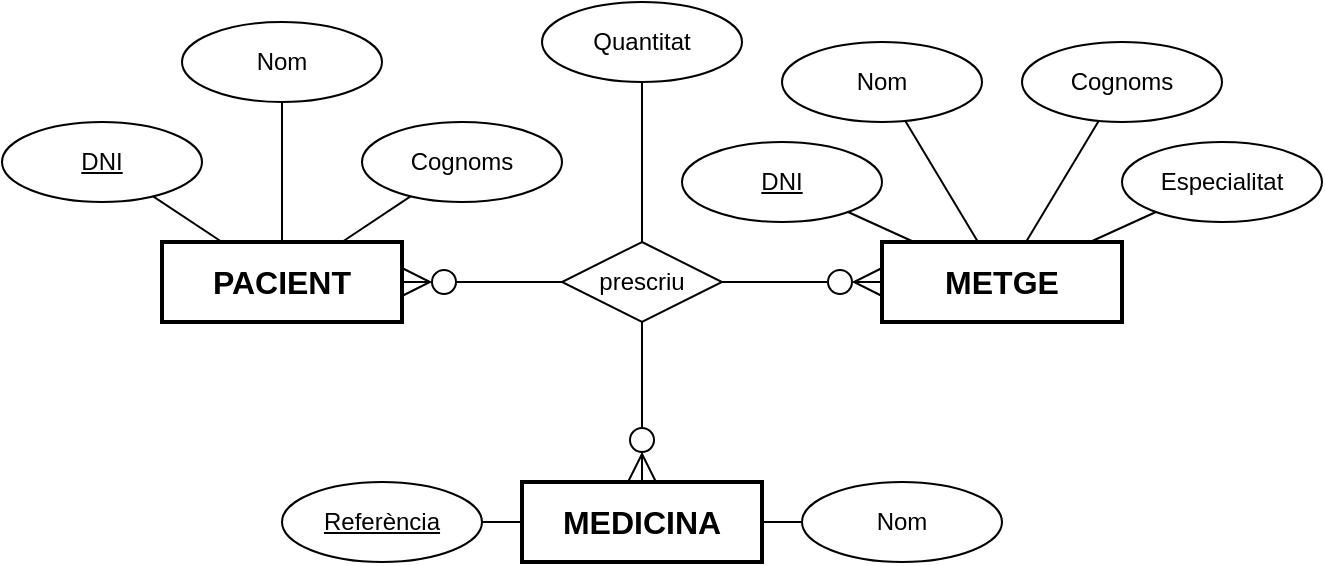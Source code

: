 <mxfile version="22.0.8" type="device">
  <diagram name="Pàgina-1" id="LotDB5goZWibAtrZcXVA">
    <mxGraphModel dx="2074" dy="1112" grid="1" gridSize="10" guides="1" tooltips="1" connect="1" arrows="1" fold="1" page="1" pageScale="1" pageWidth="827" pageHeight="1169" math="0" shadow="0">
      <root>
        <mxCell id="0" />
        <mxCell id="1" parent="0" />
        <mxCell id="KG0StfkNir3XoQohIIo--4" style="edgeStyle=orthogonalEdgeStyle;rounded=0;orthogonalLoop=1;jettySize=auto;html=1;endArrow=ERzeroToMany;endFill=0;endSize=12;" parent="1" source="JL3QqNiagAQGArMXBNMZ-3" target="KG0StfkNir3XoQohIIo--17" edge="1">
          <mxGeometry relative="1" as="geometry">
            <mxPoint x="300" y="340" as="sourcePoint" />
          </mxGeometry>
        </mxCell>
        <mxCell id="KG0StfkNir3XoQohIIo--7" value="DNI" style="ellipse;whiteSpace=wrap;html=1;align=center;fontStyle=4;" parent="1" vertex="1">
          <mxGeometry x="380" y="430" width="100" height="40" as="geometry" />
        </mxCell>
        <mxCell id="KG0StfkNir3XoQohIIo--8" style="rounded=0;orthogonalLoop=1;jettySize=auto;html=1;endArrow=none;endFill=0;endSize=12;" parent="1" source="KG0StfkNir3XoQohIIo--7" target="K2Vr2lqBZdeUk_6kq47P-1" edge="1">
          <mxGeometry relative="1" as="geometry">
            <mxPoint x="690" y="291.11" as="sourcePoint" />
            <mxPoint x="700" y="399.999" as="targetPoint" />
          </mxGeometry>
        </mxCell>
        <mxCell id="KG0StfkNir3XoQohIIo--17" value="MEDICINA" style="whiteSpace=wrap;html=1;align=center;fontStyle=1;fontSize=16;strokeWidth=2;" parent="1" vertex="1">
          <mxGeometry x="300" y="600" width="120" height="40" as="geometry" />
        </mxCell>
        <mxCell id="2hwhCJvz4wZyFLHFZ6e8-1" value="Nom" style="ellipse;whiteSpace=wrap;html=1;align=center;fontStyle=0;" parent="1" vertex="1">
          <mxGeometry x="430" y="380" width="100" height="40" as="geometry" />
        </mxCell>
        <mxCell id="2hwhCJvz4wZyFLHFZ6e8-2" style="rounded=0;orthogonalLoop=1;jettySize=auto;html=1;endArrow=none;endFill=0;endSize=12;" parent="1" source="2hwhCJvz4wZyFLHFZ6e8-1" target="K2Vr2lqBZdeUk_6kq47P-1" edge="1">
          <mxGeometry relative="1" as="geometry">
            <mxPoint x="536" y="360.11" as="sourcePoint" />
            <mxPoint x="720" y="391.11" as="targetPoint" />
          </mxGeometry>
        </mxCell>
        <mxCell id="2hwhCJvz4wZyFLHFZ6e8-13" value="Cognoms" style="ellipse;whiteSpace=wrap;html=1;align=center;fontStyle=0;" parent="1" vertex="1">
          <mxGeometry x="550" y="380" width="100" height="40" as="geometry" />
        </mxCell>
        <mxCell id="2hwhCJvz4wZyFLHFZ6e8-14" style="rounded=0;orthogonalLoop=1;jettySize=auto;html=1;endArrow=none;endFill=0;endSize=12;" parent="1" source="2hwhCJvz4wZyFLHFZ6e8-13" target="K2Vr2lqBZdeUk_6kq47P-1" edge="1">
          <mxGeometry relative="1" as="geometry">
            <mxPoint x="699" y="377" as="sourcePoint" />
            <mxPoint x="724" y="391.11" as="targetPoint" />
          </mxGeometry>
        </mxCell>
        <mxCell id="74XPCxeHHc0xWopGy508-1" style="edgeStyle=orthogonalEdgeStyle;rounded=0;orthogonalLoop=1;jettySize=auto;html=1;endArrow=ERzeroToMany;endFill=0;endSize=12;" parent="1" source="K2Vr2lqBZdeUk_6kq47P-3" target="K2Vr2lqBZdeUk_6kq47P-2" edge="1">
          <mxGeometry relative="1" as="geometry">
            <mxPoint x="300" y="380" as="sourcePoint" />
            <mxPoint x="250" y="310" as="targetPoint" />
          </mxGeometry>
        </mxCell>
        <mxCell id="K2Vr2lqBZdeUk_6kq47P-1" value="METGE" style="whiteSpace=wrap;html=1;align=center;fontStyle=1;fontSize=16;strokeWidth=2;" parent="1" vertex="1">
          <mxGeometry x="480" y="480" width="120" height="40" as="geometry" />
        </mxCell>
        <mxCell id="K2Vr2lqBZdeUk_6kq47P-2" value="PACIENT" style="whiteSpace=wrap;html=1;align=center;fontStyle=1;fontSize=16;strokeWidth=2;" parent="1" vertex="1">
          <mxGeometry x="120" y="480" width="120" height="40" as="geometry" />
        </mxCell>
        <mxCell id="K2Vr2lqBZdeUk_6kq47P-3" value="prescriu" style="rhombus;whiteSpace=wrap;html=1;" parent="1" vertex="1">
          <mxGeometry x="320" y="480" width="80" height="40" as="geometry" />
        </mxCell>
        <mxCell id="K2Vr2lqBZdeUk_6kq47P-4" style="edgeStyle=orthogonalEdgeStyle;rounded=0;orthogonalLoop=1;jettySize=auto;html=1;endArrow=ERzeroToMany;endFill=0;endSize=12;" parent="1" source="K2Vr2lqBZdeUk_6kq47P-3" target="K2Vr2lqBZdeUk_6kq47P-1" edge="1">
          <mxGeometry relative="1" as="geometry">
            <mxPoint x="370" y="490" as="sourcePoint" />
            <mxPoint x="370" y="330" as="targetPoint" />
          </mxGeometry>
        </mxCell>
        <mxCell id="K2Vr2lqBZdeUk_6kq47P-7" value="DNI" style="ellipse;whiteSpace=wrap;html=1;align=center;fontStyle=4;" parent="1" vertex="1">
          <mxGeometry x="40" y="420" width="100" height="40" as="geometry" />
        </mxCell>
        <mxCell id="K2Vr2lqBZdeUk_6kq47P-8" style="rounded=0;orthogonalLoop=1;jettySize=auto;html=1;endArrow=none;endFill=0;endSize=12;" parent="1" source="K2Vr2lqBZdeUk_6kq47P-7" target="K2Vr2lqBZdeUk_6kq47P-2" edge="1">
          <mxGeometry relative="1" as="geometry">
            <mxPoint x="266" y="220" as="sourcePoint" />
            <mxPoint x="276" y="328.889" as="targetPoint" />
          </mxGeometry>
        </mxCell>
        <mxCell id="K2Vr2lqBZdeUk_6kq47P-9" value="Nom" style="ellipse;whiteSpace=wrap;html=1;align=center;fontStyle=0;" parent="1" vertex="1">
          <mxGeometry x="130" y="370" width="100" height="40" as="geometry" />
        </mxCell>
        <mxCell id="K2Vr2lqBZdeUk_6kq47P-10" style="rounded=0;orthogonalLoop=1;jettySize=auto;html=1;endArrow=none;endFill=0;endSize=12;" parent="1" source="K2Vr2lqBZdeUk_6kq47P-9" target="K2Vr2lqBZdeUk_6kq47P-2" edge="1">
          <mxGeometry relative="1" as="geometry">
            <mxPoint x="112" y="289" as="sourcePoint" />
            <mxPoint x="296" y="320" as="targetPoint" />
          </mxGeometry>
        </mxCell>
        <mxCell id="K2Vr2lqBZdeUk_6kq47P-11" value="Cognoms" style="ellipse;whiteSpace=wrap;html=1;align=center;fontStyle=0;" parent="1" vertex="1">
          <mxGeometry x="220" y="420" width="100" height="40" as="geometry" />
        </mxCell>
        <mxCell id="K2Vr2lqBZdeUk_6kq47P-12" style="rounded=0;orthogonalLoop=1;jettySize=auto;html=1;endArrow=none;endFill=0;endSize=12;" parent="1" source="K2Vr2lqBZdeUk_6kq47P-11" target="K2Vr2lqBZdeUk_6kq47P-2" edge="1">
          <mxGeometry relative="1" as="geometry">
            <mxPoint x="166" y="280" as="sourcePoint" />
            <mxPoint x="300" y="320" as="targetPoint" />
          </mxGeometry>
        </mxCell>
        <mxCell id="K2Vr2lqBZdeUk_6kq47P-13" value="Referència" style="ellipse;whiteSpace=wrap;html=1;align=center;fontStyle=4;" parent="1" vertex="1">
          <mxGeometry x="180" y="600" width="100" height="40" as="geometry" />
        </mxCell>
        <mxCell id="K2Vr2lqBZdeUk_6kq47P-14" style="rounded=0;orthogonalLoop=1;jettySize=auto;html=1;endArrow=none;endFill=0;endSize=12;" parent="1" source="K2Vr2lqBZdeUk_6kq47P-13" target="KG0StfkNir3XoQohIIo--17" edge="1">
          <mxGeometry relative="1" as="geometry">
            <mxPoint x="416" y="320" as="sourcePoint" />
            <mxPoint x="315" y="600" as="targetPoint" />
          </mxGeometry>
        </mxCell>
        <mxCell id="K2Vr2lqBZdeUk_6kq47P-15" value="Nom" style="ellipse;whiteSpace=wrap;html=1;align=center;fontStyle=0;" parent="1" vertex="1">
          <mxGeometry x="440" y="600" width="100" height="40" as="geometry" />
        </mxCell>
        <mxCell id="K2Vr2lqBZdeUk_6kq47P-16" style="rounded=0;orthogonalLoop=1;jettySize=auto;html=1;endArrow=none;endFill=0;endSize=12;" parent="1" source="K2Vr2lqBZdeUk_6kq47P-15" target="KG0StfkNir3XoQohIIo--17" edge="1">
          <mxGeometry relative="1" as="geometry">
            <mxPoint x="262" y="389" as="sourcePoint" />
            <mxPoint x="338.462" y="600" as="targetPoint" />
          </mxGeometry>
        </mxCell>
        <mxCell id="JL3QqNiagAQGArMXBNMZ-1" value="Especialitat" style="ellipse;whiteSpace=wrap;html=1;align=center;fontStyle=0;" vertex="1" parent="1">
          <mxGeometry x="600" y="430" width="100" height="40" as="geometry" />
        </mxCell>
        <mxCell id="JL3QqNiagAQGArMXBNMZ-2" style="rounded=0;orthogonalLoop=1;jettySize=auto;html=1;endArrow=none;endFill=0;endSize=12;" edge="1" parent="1" source="JL3QqNiagAQGArMXBNMZ-1" target="K2Vr2lqBZdeUk_6kq47P-1">
          <mxGeometry relative="1" as="geometry">
            <mxPoint x="614" y="467" as="sourcePoint" />
            <mxPoint x="580" y="490" as="targetPoint" />
          </mxGeometry>
        </mxCell>
        <mxCell id="JL3QqNiagAQGArMXBNMZ-4" style="rounded=0;orthogonalLoop=1;jettySize=auto;html=1;endArrow=none;endFill=0;endSize=12;" edge="1" parent="1" source="JL3QqNiagAQGArMXBNMZ-3" target="K2Vr2lqBZdeUk_6kq47P-3">
          <mxGeometry relative="1" as="geometry">
            <mxPoint x="502" y="429" as="sourcePoint" />
            <mxPoint x="538" y="490" as="targetPoint" />
          </mxGeometry>
        </mxCell>
        <mxCell id="JL3QqNiagAQGArMXBNMZ-5" value="" style="edgeStyle=orthogonalEdgeStyle;rounded=0;orthogonalLoop=1;jettySize=auto;html=1;endArrow=none;endFill=0;endSize=12;" edge="1" parent="1" source="K2Vr2lqBZdeUk_6kq47P-3" target="JL3QqNiagAQGArMXBNMZ-3">
          <mxGeometry relative="1" as="geometry">
            <mxPoint x="360" y="480" as="sourcePoint" />
            <mxPoint x="360" y="320" as="targetPoint" />
          </mxGeometry>
        </mxCell>
        <mxCell id="JL3QqNiagAQGArMXBNMZ-3" value="Quantitat" style="ellipse;whiteSpace=wrap;html=1;align=center;fontStyle=0;" vertex="1" parent="1">
          <mxGeometry x="310" y="360" width="100" height="40" as="geometry" />
        </mxCell>
      </root>
    </mxGraphModel>
  </diagram>
</mxfile>
